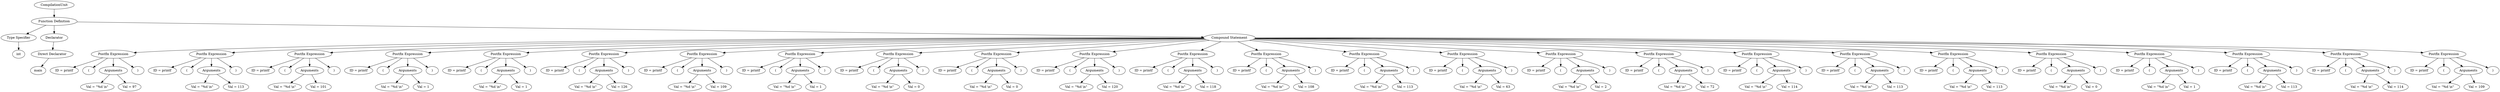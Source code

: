 digraph G {
		Q0[label="CompilationUnit"];
		Q0 -> Q1
		Q1[label="Function Definition"];
		Q1 -> Q2
		Q2[label="Type Specifier"];
		Q2 -> Q3
		Q3[label="int"];
		Q1 -> Q4
		Q4[label="Declarator"];
		Q4 -> Q5
		Q5[label="Direct Declarator"];
		Q5 -> Q6
		Q6[label="main"];
		Q1 -> Q7
		Q7[label="Compound Statement"];
		Q7 -> Q8
		Q8[label="Postfix Expression"];
		Q8 -> Q9
		Q9[label="ID = printf"];
		Q8 -> Q10
		Q10[label="("];
		Q8 -> Q11
		Q11[label="Arguments"];
		Q11 -> Q12
		Q12[label="Val = \"%d \\n\""];
		Q11 -> Q13
		Q13[label="Val = 97"];
		Q8 -> Q14
		Q14[label=")"];
		Q7 -> Q15
		Q15[label="Postfix Expression"];
		Q15 -> Q16
		Q16[label="ID = printf"];
		Q15 -> Q17
		Q17[label="("];
		Q15 -> Q18
		Q18[label="Arguments"];
		Q18 -> Q19
		Q19[label="Val = \"%d \\n\""];
		Q18 -> Q20
		Q20[label="Val = 113"];
		Q15 -> Q21
		Q21[label=")"];
		Q7 -> Q22
		Q22[label="Postfix Expression"];
		Q22 -> Q23
		Q23[label="ID = printf"];
		Q22 -> Q24
		Q24[label="("];
		Q22 -> Q25
		Q25[label="Arguments"];
		Q25 -> Q26
		Q26[label="Val = \"%d \\n\""];
		Q25 -> Q27
		Q27[label="Val = 101"];
		Q22 -> Q28
		Q28[label=")"];
		Q7 -> Q29
		Q29[label="Postfix Expression"];
		Q29 -> Q30
		Q30[label="ID = printf"];
		Q29 -> Q31
		Q31[label="("];
		Q29 -> Q32
		Q32[label="Arguments"];
		Q32 -> Q33
		Q33[label="Val = \"%d \\n\""];
		Q32 -> Q34
		Q34[label="Val = 1"];
		Q29 -> Q35
		Q35[label=")"];
		Q7 -> Q36
		Q36[label="Postfix Expression"];
		Q36 -> Q37
		Q37[label="ID = printf"];
		Q36 -> Q38
		Q38[label="("];
		Q36 -> Q39
		Q39[label="Arguments"];
		Q39 -> Q40
		Q40[label="Val = \"%d \\n\""];
		Q39 -> Q41
		Q41[label="Val = 1"];
		Q36 -> Q42
		Q42[label=")"];
		Q7 -> Q43
		Q43[label="Postfix Expression"];
		Q43 -> Q44
		Q44[label="ID = printf"];
		Q43 -> Q45
		Q45[label="("];
		Q43 -> Q46
		Q46[label="Arguments"];
		Q46 -> Q47
		Q47[label="Val = \"%d \\n\""];
		Q46 -> Q48
		Q48[label="Val = 126"];
		Q43 -> Q49
		Q49[label=")"];
		Q7 -> Q50
		Q50[label="Postfix Expression"];
		Q50 -> Q51
		Q51[label="ID = printf"];
		Q50 -> Q52
		Q52[label="("];
		Q50 -> Q53
		Q53[label="Arguments"];
		Q53 -> Q54
		Q54[label="Val = \"%d \\n\""];
		Q53 -> Q55
		Q55[label="Val = 109"];
		Q50 -> Q56
		Q56[label=")"];
		Q7 -> Q57
		Q57[label="Postfix Expression"];
		Q57 -> Q58
		Q58[label="ID = printf"];
		Q57 -> Q59
		Q59[label="("];
		Q57 -> Q60
		Q60[label="Arguments"];
		Q60 -> Q61
		Q61[label="Val = \"%d \\n\""];
		Q60 -> Q62
		Q62[label="Val = 1"];
		Q57 -> Q63
		Q63[label=")"];
		Q7 -> Q64
		Q64[label="Postfix Expression"];
		Q64 -> Q65
		Q65[label="ID = printf"];
		Q64 -> Q66
		Q66[label="("];
		Q64 -> Q67
		Q67[label="Arguments"];
		Q67 -> Q68
		Q68[label="Val = \"%d \\n\""];
		Q67 -> Q69
		Q69[label="Val = 0"];
		Q64 -> Q70
		Q70[label=")"];
		Q7 -> Q71
		Q71[label="Postfix Expression"];
		Q71 -> Q72
		Q72[label="ID = printf"];
		Q71 -> Q73
		Q73[label="("];
		Q71 -> Q74
		Q74[label="Arguments"];
		Q74 -> Q75
		Q75[label="Val = \"%d \\n\""];
		Q74 -> Q76
		Q76[label="Val = 0"];
		Q71 -> Q77
		Q77[label=")"];
		Q7 -> Q78
		Q78[label="Postfix Expression"];
		Q78 -> Q79
		Q79[label="ID = printf"];
		Q78 -> Q80
		Q80[label="("];
		Q78 -> Q81
		Q81[label="Arguments"];
		Q81 -> Q82
		Q82[label="Val = \"%d \\n\""];
		Q81 -> Q83
		Q83[label="Val = 120"];
		Q78 -> Q84
		Q84[label=")"];
		Q7 -> Q85
		Q85[label="Postfix Expression"];
		Q85 -> Q86
		Q86[label="ID = printf"];
		Q85 -> Q87
		Q87[label="("];
		Q85 -> Q88
		Q88[label="Arguments"];
		Q88 -> Q89
		Q89[label="Val = \"%d \\n\""];
		Q88 -> Q90
		Q90[label="Val = 118"];
		Q85 -> Q91
		Q91[label=")"];
		Q7 -> Q92
		Q92[label="Postfix Expression"];
		Q92 -> Q93
		Q93[label="ID = printf"];
		Q92 -> Q94
		Q94[label="("];
		Q92 -> Q95
		Q95[label="Arguments"];
		Q95 -> Q96
		Q96[label="Val = \"%d \\n\""];
		Q95 -> Q97
		Q97[label="Val = 108"];
		Q92 -> Q98
		Q98[label=")"];
		Q7 -> Q99
		Q99[label="Postfix Expression"];
		Q99 -> Q100
		Q100[label="ID = printf"];
		Q99 -> Q101
		Q101[label="("];
		Q99 -> Q102
		Q102[label="Arguments"];
		Q102 -> Q103
		Q103[label="Val = \"%d \\n\""];
		Q102 -> Q104
		Q104[label="Val = 113"];
		Q99 -> Q105
		Q105[label=")"];
		Q7 -> Q106
		Q106[label="Postfix Expression"];
		Q106 -> Q107
		Q107[label="ID = printf"];
		Q106 -> Q108
		Q108[label="("];
		Q106 -> Q109
		Q109[label="Arguments"];
		Q109 -> Q110
		Q110[label="Val = \"%d \\n\""];
		Q109 -> Q111
		Q111[label="Val = 63"];
		Q106 -> Q112
		Q112[label=")"];
		Q7 -> Q113
		Q113[label="Postfix Expression"];
		Q113 -> Q114
		Q114[label="ID = printf"];
		Q113 -> Q115
		Q115[label="("];
		Q113 -> Q116
		Q116[label="Arguments"];
		Q116 -> Q117
		Q117[label="Val = \"%d \\n\""];
		Q116 -> Q118
		Q118[label="Val = 2"];
		Q113 -> Q119
		Q119[label=")"];
		Q7 -> Q120
		Q120[label="Postfix Expression"];
		Q120 -> Q121
		Q121[label="ID = printf"];
		Q120 -> Q122
		Q122[label="("];
		Q120 -> Q123
		Q123[label="Arguments"];
		Q123 -> Q124
		Q124[label="Val = \"%d \\n\""];
		Q123 -> Q125
		Q125[label="Val = 72"];
		Q120 -> Q126
		Q126[label=")"];
		Q7 -> Q127
		Q127[label="Postfix Expression"];
		Q127 -> Q128
		Q128[label="ID = printf"];
		Q127 -> Q129
		Q129[label="("];
		Q127 -> Q130
		Q130[label="Arguments"];
		Q130 -> Q131
		Q131[label="Val = \"%d \\n\""];
		Q130 -> Q132
		Q132[label="Val = 114"];
		Q127 -> Q133
		Q133[label=")"];
		Q7 -> Q134
		Q134[label="Postfix Expression"];
		Q134 -> Q135
		Q135[label="ID = printf"];
		Q134 -> Q136
		Q136[label="("];
		Q134 -> Q137
		Q137[label="Arguments"];
		Q137 -> Q138
		Q138[label="Val = \"%d \\n\""];
		Q137 -> Q139
		Q139[label="Val = 113"];
		Q134 -> Q140
		Q140[label=")"];
		Q7 -> Q141
		Q141[label="Postfix Expression"];
		Q141 -> Q142
		Q142[label="ID = printf"];
		Q141 -> Q143
		Q143[label="("];
		Q141 -> Q144
		Q144[label="Arguments"];
		Q144 -> Q145
		Q145[label="Val = \"%d \\n\""];
		Q144 -> Q146
		Q146[label="Val = 113"];
		Q141 -> Q147
		Q147[label=")"];
		Q7 -> Q148
		Q148[label="Postfix Expression"];
		Q148 -> Q149
		Q149[label="ID = printf"];
		Q148 -> Q150
		Q150[label="("];
		Q148 -> Q151
		Q151[label="Arguments"];
		Q151 -> Q152
		Q152[label="Val = \"%d \\n\""];
		Q151 -> Q153
		Q153[label="Val = 0"];
		Q148 -> Q154
		Q154[label=")"];
		Q7 -> Q155
		Q155[label="Postfix Expression"];
		Q155 -> Q156
		Q156[label="ID = printf"];
		Q155 -> Q157
		Q157[label="("];
		Q155 -> Q158
		Q158[label="Arguments"];
		Q158 -> Q159
		Q159[label="Val = \"%d \\n\""];
		Q158 -> Q160
		Q160[label="Val = 1"];
		Q155 -> Q161
		Q161[label=")"];
		Q7 -> Q162
		Q162[label="Postfix Expression"];
		Q162 -> Q163
		Q163[label="ID = printf"];
		Q162 -> Q164
		Q164[label="("];
		Q162 -> Q165
		Q165[label="Arguments"];
		Q165 -> Q166
		Q166[label="Val = \"%d \\n\""];
		Q165 -> Q167
		Q167[label="Val = 113"];
		Q162 -> Q168
		Q168[label=")"];
		Q7 -> Q169
		Q169[label="Postfix Expression"];
		Q169 -> Q170
		Q170[label="ID = printf"];
		Q169 -> Q171
		Q171[label="("];
		Q169 -> Q172
		Q172[label="Arguments"];
		Q172 -> Q173
		Q173[label="Val = \"%d \\n\""];
		Q172 -> Q174
		Q174[label="Val = 114"];
		Q169 -> Q175
		Q175[label=")"];
		Q7 -> Q176
		Q176[label="Postfix Expression"];
		Q176 -> Q177
		Q177[label="ID = printf"];
		Q176 -> Q178
		Q178[label="("];
		Q176 -> Q179
		Q179[label="Arguments"];
		Q179 -> Q180
		Q180[label="Val = \"%d \\n\""];
		Q179 -> Q181
		Q181[label="Val = 109"];
		Q176 -> Q182
		Q182[label=")"];
		
}